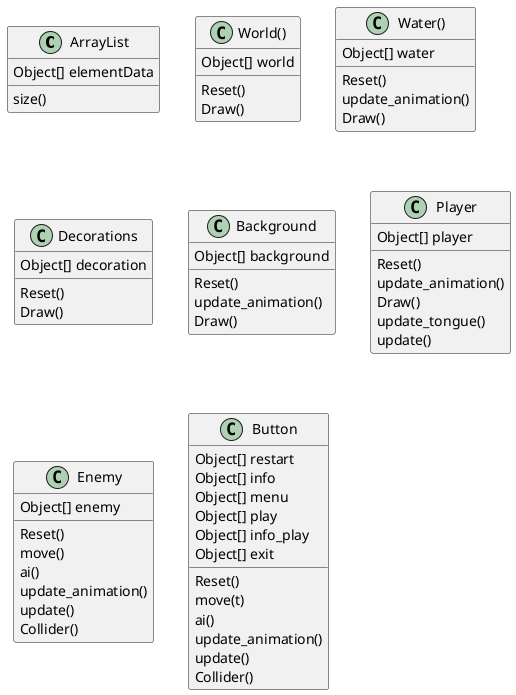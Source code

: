 @startuml
'https://plantuml.com/class-diagram


class ArrayList {
Object[] elementData
size()
}

class World() {
Object[] world
Reset()
Draw()
}

class Water() {
Object[] water
Reset()
update_animation()
Draw()
}

class Decorations{
Object[] decoration
Reset()
Draw()
}

class Background{
Object[] background
Reset()
update_animation()
Draw()
}

class Player{
Object[] player
Reset()
update_animation()
Draw()
update_tongue()
update()
}

class Enemy{
Object[] enemy
Reset()
move()
ai()
update_animation()
update()
Collider()
}

class Button{
Object[] restart
Object[] info
Object[] menu
Object[] play
Object[] info_play
Object[] exit
Reset()
move(t)
ai()
update_animation()
update()
Collider()
}
@enduml